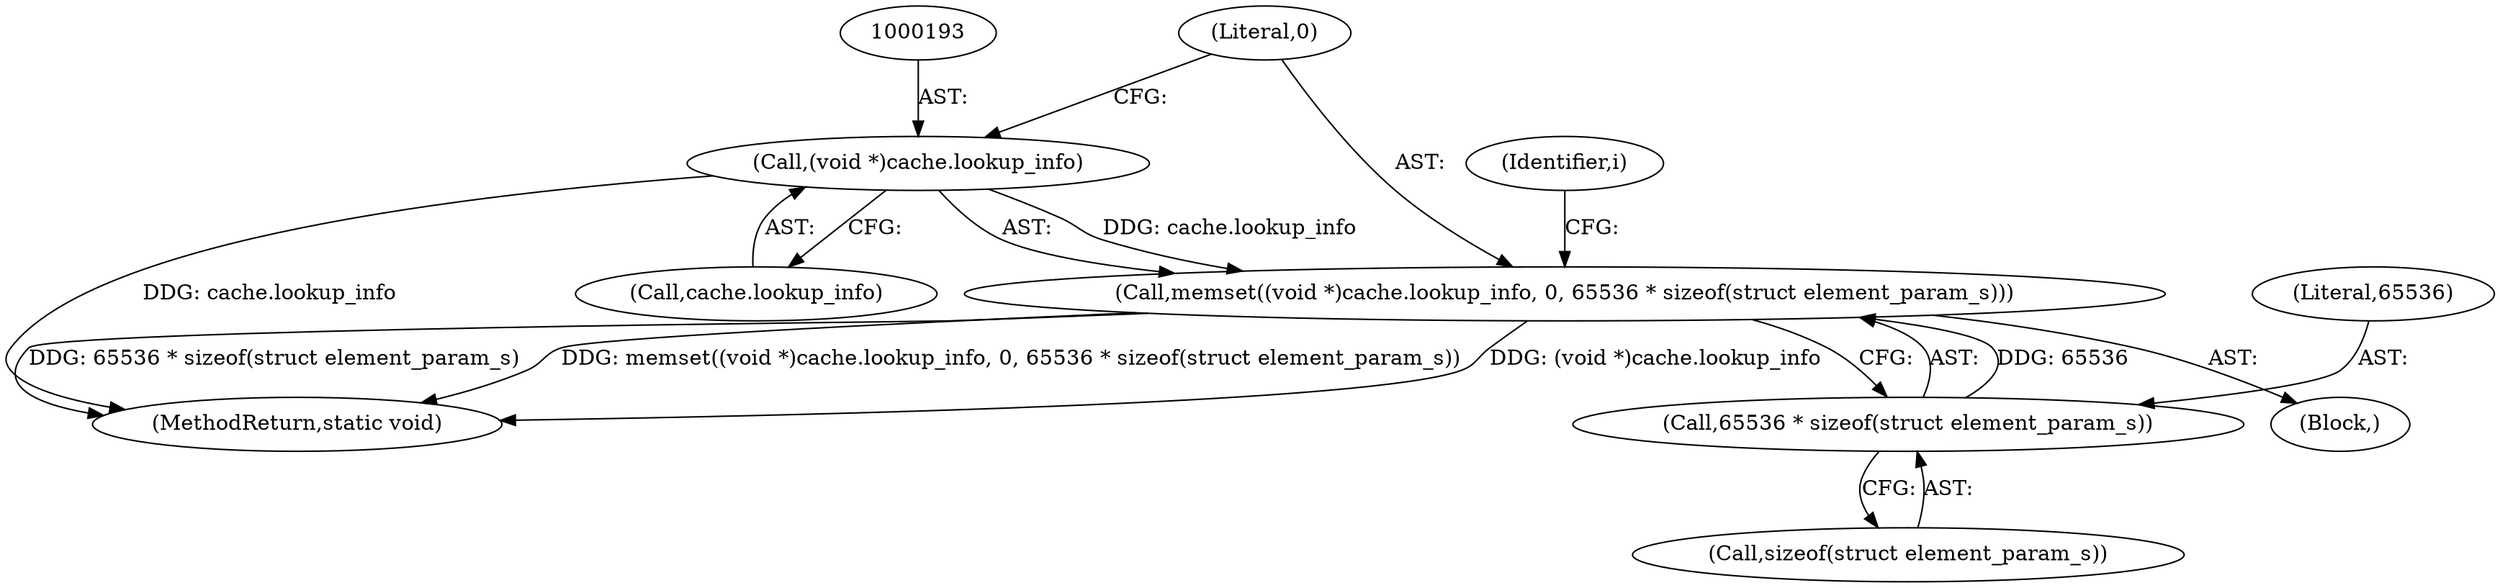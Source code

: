 digraph "0_nfdump_3b006ededaf351f1723aea6c727c9edd1b1fff9b@API" {
"1000191" [label="(Call,memset((void *)cache.lookup_info, 0, 65536 * sizeof(struct element_param_s)))"];
"1000192" [label="(Call,(void *)cache.lookup_info)"];
"1000198" [label="(Call,65536 * sizeof(struct element_param_s))"];
"1000192" [label="(Call,(void *)cache.lookup_info)"];
"1000191" [label="(Call,memset((void *)cache.lookup_info, 0, 65536 * sizeof(struct element_param_s)))"];
"1000200" [label="(Call,sizeof(struct element_param_s))"];
"1000204" [label="(Identifier,i)"];
"1000197" [label="(Literal,0)"];
"1000116" [label="(Block,)"];
"1000194" [label="(Call,cache.lookup_info)"];
"1000199" [label="(Literal,65536)"];
"1000198" [label="(Call,65536 * sizeof(struct element_param_s))"];
"1000647" [label="(MethodReturn,static void)"];
"1000191" -> "1000116"  [label="AST: "];
"1000191" -> "1000198"  [label="CFG: "];
"1000192" -> "1000191"  [label="AST: "];
"1000197" -> "1000191"  [label="AST: "];
"1000198" -> "1000191"  [label="AST: "];
"1000204" -> "1000191"  [label="CFG: "];
"1000191" -> "1000647"  [label="DDG: memset((void *)cache.lookup_info, 0, 65536 * sizeof(struct element_param_s))"];
"1000191" -> "1000647"  [label="DDG: (void *)cache.lookup_info"];
"1000191" -> "1000647"  [label="DDG: 65536 * sizeof(struct element_param_s)"];
"1000192" -> "1000191"  [label="DDG: cache.lookup_info"];
"1000198" -> "1000191"  [label="DDG: 65536"];
"1000192" -> "1000194"  [label="CFG: "];
"1000193" -> "1000192"  [label="AST: "];
"1000194" -> "1000192"  [label="AST: "];
"1000197" -> "1000192"  [label="CFG: "];
"1000192" -> "1000647"  [label="DDG: cache.lookup_info"];
"1000198" -> "1000200"  [label="CFG: "];
"1000199" -> "1000198"  [label="AST: "];
"1000200" -> "1000198"  [label="AST: "];
}
